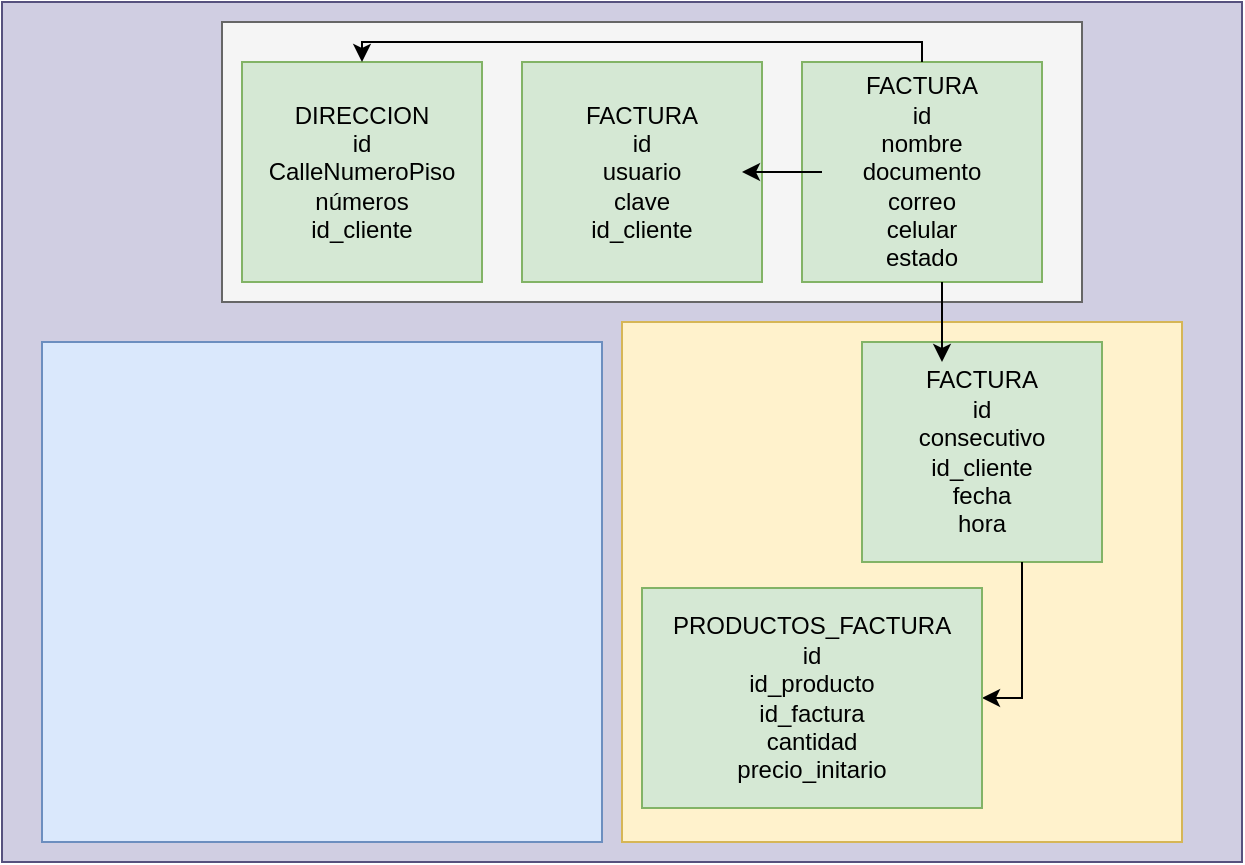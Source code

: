 <mxfile version="14.9.2" type="github">
  <diagram id="CnTrR7WhBgnrLXdAodzG" name="Page-1">
    <mxGraphModel dx="942" dy="628" grid="1" gridSize="10" guides="1" tooltips="1" connect="1" arrows="1" fold="1" page="1" pageScale="1" pageWidth="827" pageHeight="1169" math="0" shadow="0">
      <root>
        <mxCell id="0" />
        <mxCell id="1" parent="0" />
        <mxCell id="euy4Yfth89vrqx_T5wz5-1" value="" style="rounded=0;whiteSpace=wrap;html=1;fillColor=#d0cee2;strokeColor=#56517e;" vertex="1" parent="1">
          <mxGeometry x="20" y="10" width="620" height="430" as="geometry" />
        </mxCell>
        <mxCell id="euy4Yfth89vrqx_T5wz5-2" value="" style="rounded=0;whiteSpace=wrap;html=1;fillColor=#f5f5f5;strokeColor=#666666;fontColor=#333333;" vertex="1" parent="1">
          <mxGeometry x="130" y="20" width="430" height="140" as="geometry" />
        </mxCell>
        <mxCell id="euy4Yfth89vrqx_T5wz5-3" value="" style="rounded=0;whiteSpace=wrap;html=1;fillColor=#dae8fc;strokeColor=#6c8ebf;" vertex="1" parent="1">
          <mxGeometry x="40" y="180" width="280" height="250" as="geometry" />
        </mxCell>
        <mxCell id="euy4Yfth89vrqx_T5wz5-5" value="" style="rounded=0;whiteSpace=wrap;html=1;fillColor=#fff2cc;strokeColor=#d6b656;" vertex="1" parent="1">
          <mxGeometry x="330" y="170" width="280" height="260" as="geometry" />
        </mxCell>
        <mxCell id="euy4Yfth89vrqx_T5wz5-6" value="" style="rounded=0;whiteSpace=wrap;html=1;fillColor=#d5e8d4;strokeColor=#82b366;" vertex="1" parent="1">
          <mxGeometry x="450" y="180" width="120" height="110" as="geometry" />
        </mxCell>
        <mxCell id="euy4Yfth89vrqx_T5wz5-13" style="edgeStyle=orthogonalEdgeStyle;rounded=0;orthogonalLoop=1;jettySize=auto;html=1;entryX=1;entryY=0.5;entryDx=0;entryDy=0;" edge="1" parent="1" target="euy4Yfth89vrqx_T5wz5-9">
          <mxGeometry relative="1" as="geometry">
            <mxPoint x="530" y="290" as="sourcePoint" />
            <Array as="points">
              <mxPoint x="530" y="358" />
            </Array>
          </mxGeometry>
        </mxCell>
        <mxCell id="euy4Yfth89vrqx_T5wz5-7" value="FACTURA&lt;br&gt;id&lt;br&gt;consecutivo&lt;br&gt;id_cliente&lt;br&gt;fecha&lt;br&gt;hora" style="text;html=1;strokeColor=none;fillColor=none;align=center;verticalAlign=middle;whiteSpace=wrap;rounded=0;" vertex="1" parent="1">
          <mxGeometry x="490" y="210" width="40" height="50" as="geometry" />
        </mxCell>
        <mxCell id="euy4Yfth89vrqx_T5wz5-9" value="" style="rounded=0;whiteSpace=wrap;html=1;fillColor=#d5e8d4;strokeColor=#82b366;" vertex="1" parent="1">
          <mxGeometry x="340" y="303" width="170" height="110" as="geometry" />
        </mxCell>
        <mxCell id="euy4Yfth89vrqx_T5wz5-10" value="PRODUCTOS_FACTURA&lt;br&gt;id&lt;br&gt;id_producto&lt;br&gt;id_factura&lt;br&gt;cantidad&lt;br&gt;precio_initario" style="text;html=1;strokeColor=none;fillColor=none;align=center;verticalAlign=middle;whiteSpace=wrap;rounded=0;" vertex="1" parent="1">
          <mxGeometry x="360" y="333" width="130" height="50" as="geometry" />
        </mxCell>
        <mxCell id="euy4Yfth89vrqx_T5wz5-17" value="" style="rounded=0;whiteSpace=wrap;html=1;fillColor=#d5e8d4;strokeColor=#82b366;" vertex="1" parent="1">
          <mxGeometry x="140" y="40" width="120" height="110" as="geometry" />
        </mxCell>
        <mxCell id="euy4Yfth89vrqx_T5wz5-18" value="DIRECCION&lt;br&gt;id&lt;br&gt;CalleNumeroPiso&lt;br&gt;números&lt;br&gt;id_cliente" style="text;html=1;strokeColor=none;fillColor=none;align=center;verticalAlign=middle;whiteSpace=wrap;rounded=0;" vertex="1" parent="1">
          <mxGeometry x="150" y="50" width="100" height="90" as="geometry" />
        </mxCell>
        <mxCell id="euy4Yfth89vrqx_T5wz5-19" value="" style="rounded=0;whiteSpace=wrap;html=1;fillColor=#d5e8d4;strokeColor=#82b366;" vertex="1" parent="1">
          <mxGeometry x="280" y="40" width="120" height="110" as="geometry" />
        </mxCell>
        <mxCell id="euy4Yfth89vrqx_T5wz5-20" value="FACTURA&lt;br&gt;id&lt;br&gt;usuario&lt;br&gt;clave&lt;br&gt;id_cliente" style="text;html=1;strokeColor=none;fillColor=none;align=center;verticalAlign=middle;whiteSpace=wrap;rounded=0;" vertex="1" parent="1">
          <mxGeometry x="290" y="50" width="100" height="90" as="geometry" />
        </mxCell>
        <mxCell id="euy4Yfth89vrqx_T5wz5-21" value="" style="rounded=0;whiteSpace=wrap;html=1;fillColor=#d5e8d4;strokeColor=#82b366;" vertex="1" parent="1">
          <mxGeometry x="420" y="40" width="120" height="110" as="geometry" />
        </mxCell>
        <mxCell id="euy4Yfth89vrqx_T5wz5-23" value="" style="edgeStyle=orthogonalEdgeStyle;rounded=0;orthogonalLoop=1;jettySize=auto;html=1;" edge="1" parent="1" source="euy4Yfth89vrqx_T5wz5-22" target="euy4Yfth89vrqx_T5wz5-20">
          <mxGeometry relative="1" as="geometry" />
        </mxCell>
        <mxCell id="euy4Yfth89vrqx_T5wz5-24" value="" style="edgeStyle=orthogonalEdgeStyle;rounded=0;orthogonalLoop=1;jettySize=auto;html=1;" edge="1" parent="1">
          <mxGeometry relative="1" as="geometry">
            <mxPoint x="490" y="150" as="sourcePoint" />
            <mxPoint x="490" y="190" as="targetPoint" />
            <Array as="points">
              <mxPoint x="490" y="150" />
              <mxPoint x="490" y="190" />
            </Array>
          </mxGeometry>
        </mxCell>
        <mxCell id="euy4Yfth89vrqx_T5wz5-28" style="edgeStyle=orthogonalEdgeStyle;rounded=0;orthogonalLoop=1;jettySize=auto;html=1;" edge="1" parent="1" target="euy4Yfth89vrqx_T5wz5-17">
          <mxGeometry relative="1" as="geometry">
            <mxPoint x="480" y="40" as="sourcePoint" />
            <Array as="points">
              <mxPoint x="480" y="30" />
              <mxPoint x="200" y="30" />
            </Array>
          </mxGeometry>
        </mxCell>
        <mxCell id="euy4Yfth89vrqx_T5wz5-22" value="FACTURA&lt;br&gt;id&lt;br&gt;nombre&lt;br&gt;documento&lt;br&gt;correo&lt;br&gt;celular&lt;br&gt;estado" style="text;html=1;strokeColor=none;fillColor=none;align=center;verticalAlign=middle;whiteSpace=wrap;rounded=0;" vertex="1" parent="1">
          <mxGeometry x="430" y="50" width="100" height="90" as="geometry" />
        </mxCell>
      </root>
    </mxGraphModel>
  </diagram>
</mxfile>
